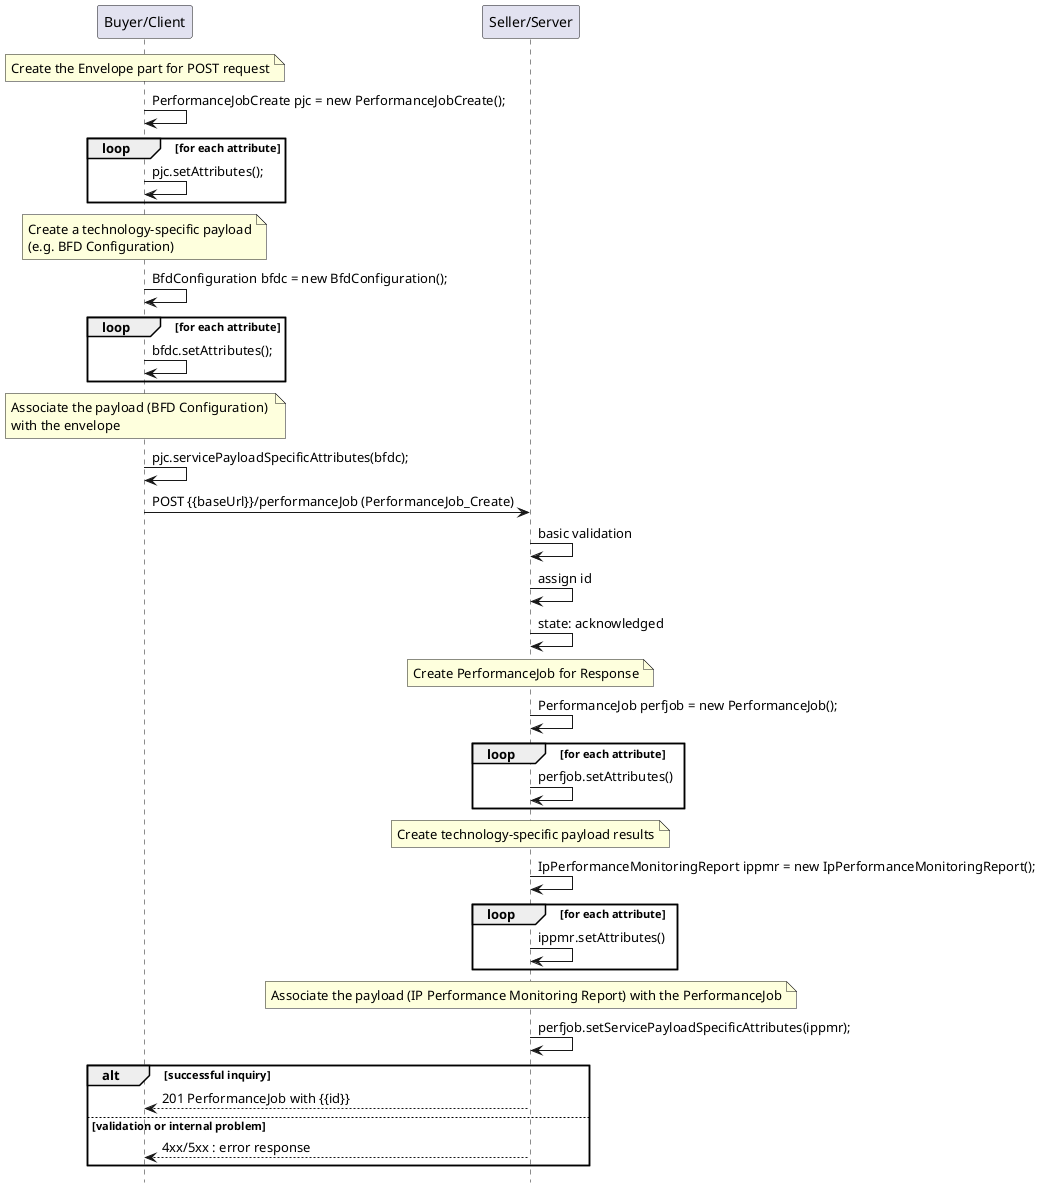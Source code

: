 @startuml ipPerformanceMonitoringJobSeq

hide footbox

participant "Buyer/Client" as B
participant "Seller/Server" as S

note over B
    Create the Envelope part for POST request
end note


B -> B: PerformanceJobCreate pjc = new PerformanceJobCreate();
loop for each attribute
    B -> B: pjc.setAttributes();
end

note over B
    Create a technology-specific payload
    (e.g. BFD Configuration)
end note

B -> B: BfdConfiguration bfdc = new BfdConfiguration();
loop for each attribute
    B -> B: bfdc.setAttributes();
end

note over B
    Associate the payload (BFD Configuration) 
    with the envelope
end note

B -> B: pjc.servicePayloadSpecificAttributes(bfdc);

B -> S : POST {{baseUrl}}/performanceJob (PerformanceJob_Create)

S -> S : basic validation
S -> S : assign id
S -> S : state: acknowledged

note over S
    Create PerformanceJob for Response
end note

S -> S: PerformanceJob perfjob = new PerformanceJob();
loop for each attribute
    S -> S: perfjob.setAttributes()
end

note over S
    Create technology-specific payload results
end note

S -> S: IpPerformanceMonitoringReport ippmr = new IpPerformanceMonitoringReport();
loop for each attribute
    S -> S: ippmr.setAttributes()
end

note over S
    Associate the payload (IP Performance Monitoring Report) with the PerformanceJob
end note

S -> S: perfjob.setServicePayloadSpecificAttributes(ippmr);

alt successful inquiry
    B <-- S : 201 PerformanceJob with {{id}}
else validation or internal problem
    B <-- S: 4xx/5xx : error response
end

@enduml